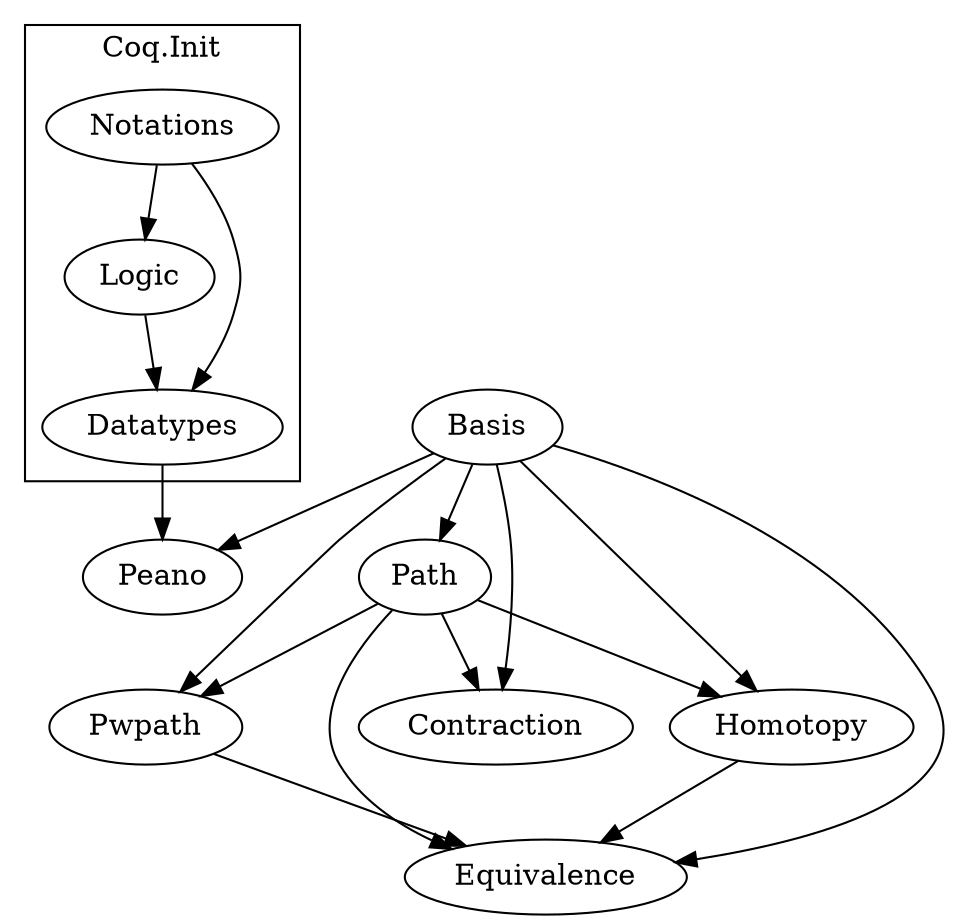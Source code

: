 digraph G {

  subgraph cluster_std {

    Notations -> Logic;

    Notations -> Datatypes;
    Logic -> Datatypes;

    label = "Coq.Init";

  }

  Basis -> Path;

  Path -> Homotopy;
  Basis -> Homotopy;

  Basis -> Pwpath;
  Path -> Pwpath;

  Basis -> Contraction;
  Path -> Contraction;

  Basis -> Equivalence;
  Path -> Equivalence;
  Pwpath -> Equivalence;
  Homotopy -> Equivalence;

  Basis -> Peano;
  Datatypes -> Peano;

}
